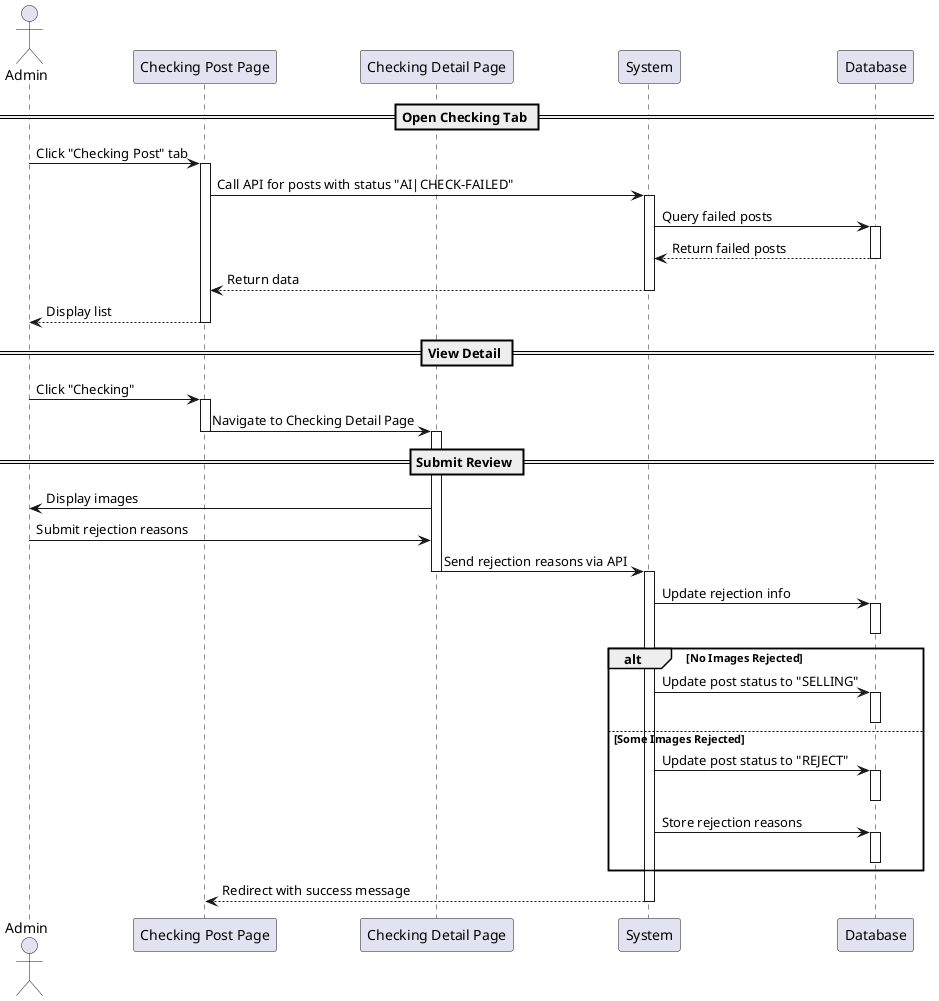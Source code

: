 @startuml
actor Admin
participant "Checking Post Page" as CP
participant "Checking Detail Page" as CDP
participant System
participant Database

== Open Checking Tab ==
Admin -> CP : Click "Checking Post" tab
activate CP
CP -> System : Call API for posts with status "AI|CHECK-FAILED"
activate System
System -> Database : Query failed posts
activate Database
Database --> System : Return failed posts
deactivate Database
System --> CP : Return data
deactivate System
CP --> Admin : Display list
deactivate CP

== View Detail ==
Admin -> CP : Click "Checking"
activate CP
CP -> CDP : Navigate to Checking Detail Page
deactivate CP

== Submit Review ==
activate CDP
CDP -> Admin : Display images
Admin -> CDP : Submit rejection reasons
CDP -> System : Send rejection reasons via API
deactivate CDP

activate System
System -> Database : Update rejection info
activate Database
deactivate Database

alt No Images Rejected
    System -> Database : Update post status to "SELLING"
    activate Database
    deactivate Database
else Some Images Rejected
    System -> Database : Update post status to "REJECT"
    activate Database
    deactivate Database

    System -> Database : Store rejection reasons
    activate Database
    deactivate Database
end

System --> CP : Redirect with success message
deactivate System
@enduml
